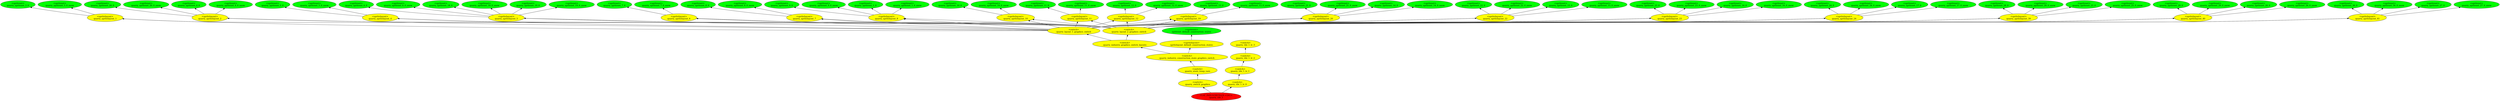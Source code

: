digraph {
rankdir="BT"
spriteset_default_construction_states [fillcolor=green style="filled" label="<spriteset>\nspriteset_default_construction_states"]
spritelayout_default_construction_states [fillcolor=yellow style="filled" label="<spritelayout>\nspritelayout_default_construction_states"]
quarry_spriteset_1_0 [fillcolor=green style="filled" label="<spriteset>\nquarry_spriteset_1_0"]
quarry_spriteset_1_0_snow [fillcolor=green style="filled" label="<spriteset>\nquarry_spriteset_1_0_snow"]
quarry_spriteset_3_0 [fillcolor=green style="filled" label="<spriteset>\nquarry_spriteset_3_0"]
quarry_spriteset_3_0_snow [fillcolor=green style="filled" label="<spriteset>\nquarry_spriteset_3_0_snow"]
quarry_spriteset_4_0 [fillcolor=green style="filled" label="<spriteset>\nquarry_spriteset_4_0"]
quarry_spriteset_4_0_snow [fillcolor=green style="filled" label="<spriteset>\nquarry_spriteset_4_0_snow"]
quarry_spriteset_5_0 [fillcolor=green style="filled" label="<spriteset>\nquarry_spriteset_5_0"]
quarry_spriteset_5_0_snow [fillcolor=green style="filled" label="<spriteset>\nquarry_spriteset_5_0_snow"]
quarry_spriteset_6_0 [fillcolor=green style="filled" label="<spriteset>\nquarry_spriteset_6_0"]
quarry_spriteset_6_0_snow [fillcolor=green style="filled" label="<spriteset>\nquarry_spriteset_6_0_snow"]
quarry_spriteset_7_0 [fillcolor=green style="filled" label="<spriteset>\nquarry_spriteset_7_0"]
quarry_spriteset_7_0_snow [fillcolor=green style="filled" label="<spriteset>\nquarry_spriteset_7_0_snow"]
quarry_spriteset_8_0 [fillcolor=green style="filled" label="<spriteset>\nquarry_spriteset_8_0"]
quarry_spriteset_8_0_snow [fillcolor=green style="filled" label="<spriteset>\nquarry_spriteset_8_0_snow"]
quarry_spriteset_9_0 [fillcolor=green style="filled" label="<spriteset>\nquarry_spriteset_9_0"]
quarry_spriteset_9_0_snow [fillcolor=green style="filled" label="<spriteset>\nquarry_spriteset_9_0_snow"]
quarry_spriteset_10_0 [fillcolor=green style="filled" label="<spriteset>\nquarry_spriteset_10_0"]
quarry_spriteset_10_0_snow [fillcolor=green style="filled" label="<spriteset>\nquarry_spriteset_10_0_snow"]
quarry_spriteset_11_0 [fillcolor=green style="filled" label="<spriteset>\nquarry_spriteset_11_0"]
quarry_spriteset_11_0_snow [fillcolor=green style="filled" label="<spriteset>\nquarry_spriteset_11_0_snow"]
quarry_spriteset_12_0 [fillcolor=green style="filled" label="<spriteset>\nquarry_spriteset_12_0"]
quarry_spriteset_12_0_snow [fillcolor=green style="filled" label="<spriteset>\nquarry_spriteset_12_0_snow"]
quarry_spriteset_13_0 [fillcolor=green style="filled" label="<spriteset>\nquarry_spriteset_13_0"]
quarry_spriteset_13_0_snow [fillcolor=green style="filled" label="<spriteset>\nquarry_spriteset_13_0_snow"]
quarry_spriteset_14_0 [fillcolor=green style="filled" label="<spriteset>\nquarry_spriteset_14_0"]
quarry_spriteset_14_0_snow [fillcolor=green style="filled" label="<spriteset>\nquarry_spriteset_14_0_snow"]
quarry_spriteset_15_0 [fillcolor=green style="filled" label="<spriteset>\nquarry_spriteset_15_0"]
quarry_spriteset_15_0_snow [fillcolor=green style="filled" label="<spriteset>\nquarry_spriteset_15_0_snow"]
quarry_spriteset_16_0 [fillcolor=green style="filled" label="<spriteset>\nquarry_spriteset_16_0"]
quarry_spriteset_16_0_snow [fillcolor=green style="filled" label="<spriteset>\nquarry_spriteset_16_0_snow"]
quarry_spriteset_17_0 [fillcolor=green style="filled" label="<spriteset>\nquarry_spriteset_17_0"]
quarry_spriteset_17_0_snow [fillcolor=green style="filled" label="<spriteset>\nquarry_spriteset_17_0_snow"]
quarry_spriteset_18_0 [fillcolor=green style="filled" label="<spriteset>\nquarry_spriteset_18_0"]
quarry_spriteset_18_0_snow [fillcolor=green style="filled" label="<spriteset>\nquarry_spriteset_18_0_snow"]
quarry_spriteset_19_0 [fillcolor=green style="filled" label="<spriteset>\nquarry_spriteset_19_0"]
quarry_spriteset_19_0_snow [fillcolor=green style="filled" label="<spriteset>\nquarry_spriteset_19_0_snow"]
quarry_spriteset_20_0 [fillcolor=green style="filled" label="<spriteset>\nquarry_spriteset_20_0"]
quarry_spriteset_20_0_snow [fillcolor=green style="filled" label="<spriteset>\nquarry_spriteset_20_0_snow"]
quarry_spriteset_21_0 [fillcolor=green style="filled" label="<spriteset>\nquarry_spriteset_21_0"]
quarry_spriteset_21_0_snow [fillcolor=green style="filled" label="<spriteset>\nquarry_spriteset_21_0_snow"]
quarry_spriteset_22_0 [fillcolor=green style="filled" label="<spriteset>\nquarry_spriteset_22_0"]
quarry_spriteset_22_0_snow [fillcolor=green style="filled" label="<spriteset>\nquarry_spriteset_22_0_snow"]
quarry_spriteset_23_0 [fillcolor=green style="filled" label="<spriteset>\nquarry_spriteset_23_0"]
quarry_spriteset_23_0_snow [fillcolor=green style="filled" label="<spriteset>\nquarry_spriteset_23_0_snow"]
quarry_spriteset_24_0 [fillcolor=green style="filled" label="<spriteset>\nquarry_spriteset_24_0"]
quarry_spriteset_24_0_snow [fillcolor=green style="filled" label="<spriteset>\nquarry_spriteset_24_0_snow"]
quarry_spriteset_25_0 [fillcolor=green style="filled" label="<spriteset>\nquarry_spriteset_25_0"]
quarry_spriteset_25_0_snow [fillcolor=green style="filled" label="<spriteset>\nquarry_spriteset_25_0_snow"]
quarry_spriteset_26_0 [fillcolor=green style="filled" label="<spriteset>\nquarry_spriteset_26_0"]
quarry_spriteset_26_0_snow [fillcolor=green style="filled" label="<spriteset>\nquarry_spriteset_26_0_snow"]
quarry_spriteset_27_0 [fillcolor=green style="filled" label="<spriteset>\nquarry_spriteset_27_0"]
quarry_spriteset_27_0_snow [fillcolor=green style="filled" label="<spriteset>\nquarry_spriteset_27_0_snow"]
quarry_spriteset_28_0 [fillcolor=green style="filled" label="<spriteset>\nquarry_spriteset_28_0"]
quarry_spriteset_28_0_snow [fillcolor=green style="filled" label="<spriteset>\nquarry_spriteset_28_0_snow"]
quarry_spriteset_29_0 [fillcolor=green style="filled" label="<spriteset>\nquarry_spriteset_29_0"]
quarry_spriteset_29_0_snow [fillcolor=green style="filled" label="<spriteset>\nquarry_spriteset_29_0_snow"]
quarry_spriteset_30_0 [fillcolor=green style="filled" label="<spriteset>\nquarry_spriteset_30_0"]
quarry_spriteset_30_0_snow [fillcolor=green style="filled" label="<spriteset>\nquarry_spriteset_30_0_snow"]
quarry_spritelayout_1 [fillcolor=yellow style="filled" label="<spritelayout>\nquarry_spritelayout_1"]
quarry_spritelayout_2 [fillcolor=yellow style="filled" label="<spritelayout>\nquarry_spritelayout_2"]
quarry_spritelayout_4 [fillcolor=yellow style="filled" label="<spritelayout>\nquarry_spritelayout_4"]
quarry_spritelayout_5 [fillcolor=yellow style="filled" label="<spritelayout>\nquarry_spritelayout_5"]
quarry_spritelayout_6 [fillcolor=yellow style="filled" label="<spritelayout>\nquarry_spritelayout_6"]
quarry_spritelayout_7 [fillcolor=yellow style="filled" label="<spritelayout>\nquarry_spritelayout_7"]
quarry_spritelayout_8 [fillcolor=yellow style="filled" label="<spritelayout>\nquarry_spritelayout_8"]
quarry_spritelayout_10 [fillcolor=yellow style="filled" label="<spritelayout>\nquarry_spritelayout_10"]
quarry_spritelayout_11 [fillcolor=yellow style="filled" label="<spritelayout>\nquarry_spritelayout_11"]
quarry_spritelayout_12 [fillcolor=yellow style="filled" label="<spritelayout>\nquarry_spritelayout_12"]
quarry_spritelayout_19 [fillcolor=yellow style="filled" label="<spritelayout>\nquarry_spritelayout_19"]
quarry_spritelayout_20 [fillcolor=yellow style="filled" label="<spritelayout>\nquarry_spritelayout_20"]
quarry_spritelayout_22 [fillcolor=yellow style="filled" label="<spritelayout>\nquarry_spritelayout_22"]
quarry_spritelayout_23 [fillcolor=yellow style="filled" label="<spritelayout>\nquarry_spritelayout_23"]
quarry_spritelayout_24 [fillcolor=yellow style="filled" label="<spritelayout>\nquarry_spritelayout_24"]
quarry_spritelayout_39 [fillcolor=yellow style="filled" label="<spritelayout>\nquarry_spritelayout_39"]
quarry_spritelayout_40 [fillcolor=yellow style="filled" label="<spritelayout>\nquarry_spritelayout_40"]
quarry_spritelayout_41 [fillcolor=yellow style="filled" label="<spritelayout>\nquarry_spritelayout_41"]
quarry_layout_1_graphics_switch [fillcolor=yellow style="filled" label="<switch>\nquarry_layout_1_graphics_switch"]
quarry_layout_2_graphics_switch [fillcolor=yellow style="filled" label="<switch>\nquarry_layout_2_graphics_switch"]
quarry_industry_graphics_switch_layouts [fillcolor=yellow style="filled" label="<switch>\nquarry_industry_graphics_switch_layouts"]
quarry_industry_construction_state_graphics_switch [fillcolor=yellow style="filled" label="<switch>\nquarry_industry_construction_state_graphics_switch"]
quarry_store_temp_vars [fillcolor=yellow style="filled" label="<switch>\nquarry_store_temp_vars"]
quarry_switch_graphics [fillcolor=yellow style="filled" label="<switch>\nquarry_switch_graphics"]
quarry_tile_1_lc_3 [fillcolor=yellow style="filled" label="<switch>\nquarry_tile_1_lc_3"]
quarry_tile_1_lc_2 [fillcolor=yellow style="filled" label="<switch>\nquarry_tile_1_lc_2"]
quarry_tile_1_lc_1 [fillcolor=yellow style="filled" label="<switch>\nquarry_tile_1_lc_1"]
quarry_tile_1_lc_0 [fillcolor=yellow style="filled" label="<switch>\nquarry_tile_1_lc_0"]
quarry_tile_1 [fillcolor=red style="filled" label="FEAT_INDUSTRYTILES <241>\nquarry_tile_1"]
quarry_industry_construction_state_graphics_switch->quarry_industry_graphics_switch_layouts
quarry_spritelayout_39->quarry_spriteset_25_0_snow
quarry_spritelayout_23->quarry_spriteset_16_0
quarry_spritelayout_39->quarry_spriteset_25_0
quarry_layout_1_graphics_switch->quarry_spritelayout_12
quarry_layout_2_graphics_switch->quarry_spritelayout_39
quarry_spritelayout_22->quarry_spriteset_22_0
quarry_spritelayout_20->quarry_spriteset_21_0
quarry_layout_1_graphics_switch->quarry_spritelayout_24
quarry_spritelayout_41->quarry_spriteset_30_0_snow
quarry_layout_1_graphics_switch->quarry_spritelayout_23
quarry_spritelayout_39->quarry_spriteset_28_0
quarry_layout_2_graphics_switch->quarry_spritelayout_11
quarry_spritelayout_10->quarry_spriteset_10_0
quarry_layout_1_graphics_switch->quarry_spritelayout_2
quarry_layout_1_graphics_switch->quarry_spritelayout_5
quarry_layout_2_graphics_switch->quarry_spritelayout_12
quarry_spritelayout_40->quarry_spriteset_29_0
quarry_layout_1_graphics_switch->quarry_spritelayout_39
quarry_spritelayout_23->quarry_spriteset_16_0_snow
quarry_layout_2_graphics_switch->quarry_spritelayout_20
quarry_spritelayout_2->quarry_spriteset_4_0
quarry_layout_2_graphics_switch->quarry_spritelayout_2
quarry_layout_1_graphics_switch->quarry_spritelayout_10
quarry_layout_2_graphics_switch->quarry_spritelayout_23
quarry_store_temp_vars->quarry_industry_construction_state_graphics_switch
quarry_layout_2_graphics_switch->quarry_spritelayout_8
quarry_spritelayout_5->quarry_spriteset_6_0
quarry_spritelayout_6->quarry_spriteset_7_0_snow
quarry_spritelayout_2->quarry_spriteset_20_0_snow
quarry_spritelayout_1->quarry_spriteset_3_0_snow
quarry_industry_graphics_switch_layouts->quarry_layout_2_graphics_switch
quarry_spritelayout_40->quarry_spriteset_26_0_snow
quarry_layout_2_graphics_switch->quarry_spritelayout_40
quarry_spritelayout_24->quarry_spriteset_17_0_snow
quarry_spritelayout_41->quarry_spriteset_27_0_snow
quarry_spritelayout_5->quarry_spriteset_18_0
quarry_spritelayout_22->quarry_spriteset_15_0
quarry_layout_1_graphics_switch->quarry_spritelayout_40
quarry_spritelayout_19->quarry_spriteset_13_0_snow
quarry_spritelayout_5->quarry_spriteset_6_0_snow
quarry_spritelayout_24->quarry_spriteset_24_0
quarry_spritelayout_19->quarry_spriteset_13_0
quarry_spritelayout_24->quarry_spriteset_24_0_snow
quarry_layout_2_graphics_switch->quarry_spritelayout_10
quarry_layout_1_graphics_switch->quarry_spritelayout_1
quarry_spritelayout_10->quarry_spriteset_10_0_snow
quarry_layout_2_graphics_switch->quarry_spritelayout_22
quarry_spritelayout_20->quarry_spriteset_14_0_snow
quarry_industry_construction_state_graphics_switch->spritelayout_default_construction_states
quarry_layout_1_graphics_switch->quarry_spritelayout_20
quarry_layout_2_graphics_switch->quarry_spritelayout_1
quarry_spritelayout_22->quarry_spriteset_15_0_snow
quarry_spritelayout_4->quarry_spriteset_5_0_snow
quarry_layout_1_graphics_switch->quarry_spritelayout_41
quarry_spritelayout_8->quarry_spriteset_9_0
quarry_spritelayout_23->quarry_spriteset_23_0
quarry_industry_graphics_switch_layouts->quarry_layout_1_graphics_switch
quarry_spritelayout_5->quarry_spriteset_18_0_snow
quarry_spritelayout_7->quarry_spriteset_8_0_snow
quarry_spritelayout_11->quarry_spriteset_11_0_snow
quarry_layout_2_graphics_switch->quarry_spritelayout_5
quarry_spritelayout_41->quarry_spriteset_27_0
quarry_layout_1_graphics_switch->quarry_spritelayout_7
quarry_spritelayout_5->quarry_spriteset_19_0_snow
quarry_layout_2_graphics_switch->quarry_spritelayout_24
quarry_layout_1_graphics_switch->quarry_spritelayout_8
quarry_spritelayout_11->quarry_spriteset_11_0
quarry_tile_1->quarry_switch_graphics
quarry_spritelayout_12->quarry_spriteset_12_0_snow
quarry_layout_2_graphics_switch->quarry_spritelayout_6
quarry_spritelayout_6->quarry_spriteset_7_0
quarry_spritelayout_8->quarry_spriteset_1_0
quarry_spritelayout_5->quarry_spriteset_19_0
quarry_tile_1_lc_0->quarry_tile_1_lc_1
quarry_layout_2_graphics_switch->quarry_spritelayout_19
quarry_spritelayout_24->quarry_spriteset_17_0
quarry_layout_2_graphics_switch->quarry_spritelayout_4
quarry_tile_1->quarry_tile_1_lc_0
quarry_spritelayout_20->quarry_spriteset_14_0
quarry_spritelayout_41->quarry_spriteset_30_0
quarry_spritelayout_8->quarry_spriteset_9_0_snow
spritelayout_default_construction_states->spriteset_default_construction_states
quarry_layout_1_graphics_switch->quarry_spritelayout_6
quarry_spritelayout_40->quarry_spriteset_29_0_snow
quarry_layout_1_graphics_switch->quarry_spritelayout_4
quarry_layout_1_graphics_switch->quarry_spritelayout_19
quarry_spritelayout_7->quarry_spriteset_8_0
quarry_spritelayout_4->quarry_spriteset_5_0
quarry_spritelayout_2->quarry_spriteset_4_0_snow
quarry_spritelayout_39->quarry_spriteset_28_0_snow
quarry_spritelayout_2->quarry_spriteset_20_0
quarry_spritelayout_22->quarry_spriteset_22_0_snow
quarry_tile_1_lc_1->quarry_tile_1_lc_2
quarry_spritelayout_8->quarry_spriteset_1_0_snow
quarry_layout_2_graphics_switch->quarry_spritelayout_7
quarry_spritelayout_40->quarry_spriteset_26_0
quarry_spritelayout_20->quarry_spriteset_21_0_snow
quarry_layout_1_graphics_switch->quarry_spritelayout_22
quarry_spritelayout_1->quarry_spriteset_3_0
quarry_spritelayout_12->quarry_spriteset_12_0
quarry_switch_graphics->quarry_store_temp_vars
quarry_layout_1_graphics_switch->quarry_spritelayout_11
quarry_spritelayout_23->quarry_spriteset_23_0_snow
quarry_layout_2_graphics_switch->quarry_spritelayout_41
quarry_tile_1_lc_2->quarry_tile_1_lc_3
}
